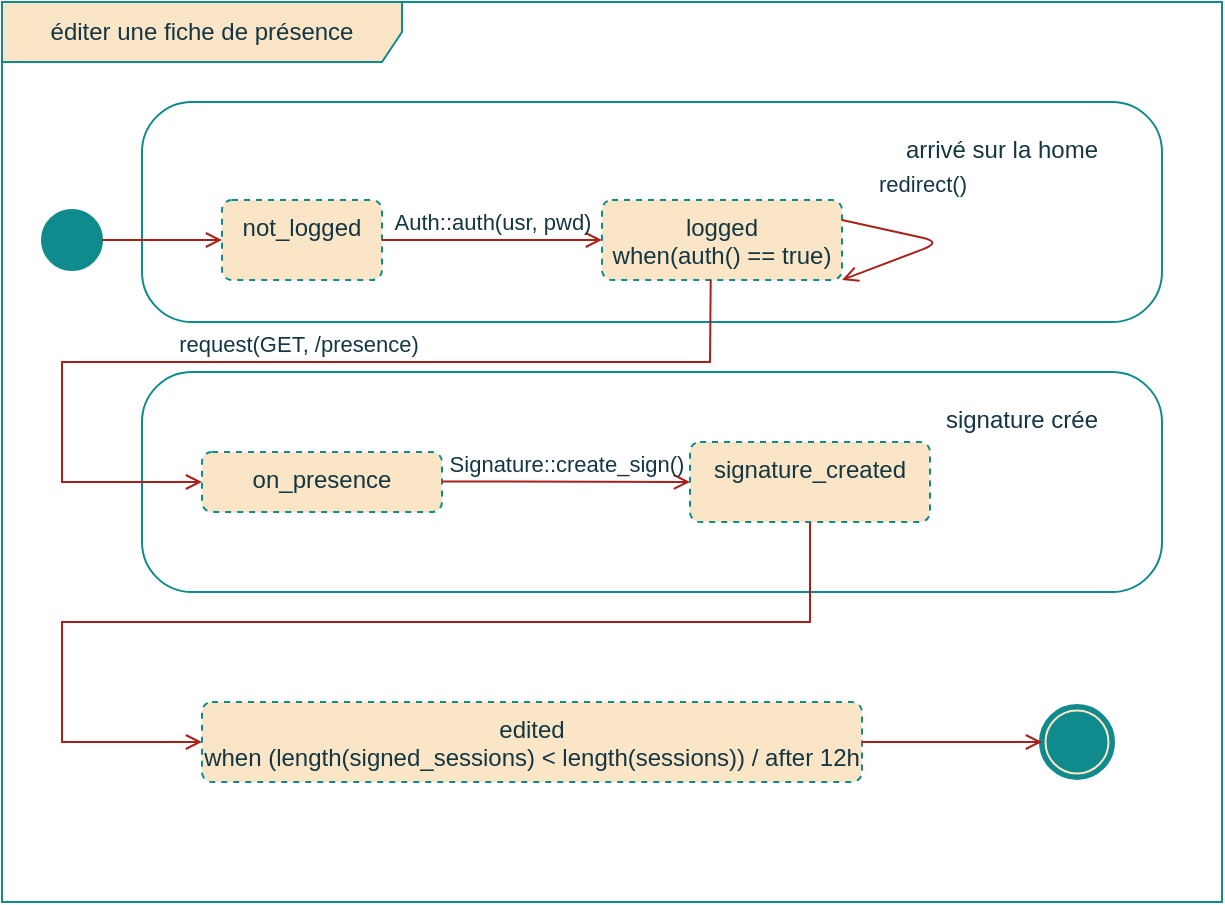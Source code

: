 <mxfile version="28.2.7">
  <diagram name="Page-1" id="EYg3MqegUCzYYS_CXkTB">
    <mxGraphModel dx="1064" dy="565" grid="1" gridSize="10" guides="1" tooltips="1" connect="1" arrows="1" fold="1" page="1" pageScale="1" pageWidth="827" pageHeight="1169" math="0" shadow="0">
      <root>
        <mxCell id="0" />
        <mxCell id="1" parent="0" />
        <mxCell id="wHHLx8FjQf187PXlfKUF-68" value="éditer une fiche de présence" style="shape=umlFrame;whiteSpace=wrap;html=1;pointerEvents=0;recursiveResize=0;container=1;collapsible=0;width=200;strokeColor=#0F8B8D;fontColor=#143642;fillColor=#FAE5C7;height=30;" vertex="1" parent="1">
          <mxGeometry x="50" y="10" width="610" height="450" as="geometry" />
        </mxCell>
        <mxCell id="wHHLx8FjQf187PXlfKUF-67" value="" style="ellipse;fillColor=strokeColor;html=1;strokeColor=#0F8B8D;fontColor=#143642;" vertex="1" parent="wHHLx8FjQf187PXlfKUF-68">
          <mxGeometry x="20" y="104" width="30" height="30" as="geometry" />
        </mxCell>
        <mxCell id="wHHLx8FjQf187PXlfKUF-69" value="arrivé sur la home" style="html=1;align=right;verticalAlign=top;rounded=1;absoluteArcSize=1;arcSize=50;dashed=0;spacingTop=10;spacingRight=30;whiteSpace=wrap;strokeColor=#0F8B8D;fontColor=#143642;fillColor=none;" vertex="1" parent="wHHLx8FjQf187PXlfKUF-68">
          <mxGeometry x="70" y="50" width="510" height="110" as="geometry" />
        </mxCell>
        <mxCell id="wHHLx8FjQf187PXlfKUF-71" value="not_logged" style="html=1;align=center;verticalAlign=top;rounded=1;absoluteArcSize=1;arcSize=10;dashed=1;whiteSpace=wrap;strokeColor=#0F8B8D;fontColor=#143642;fillColor=#FAE5C7;" vertex="1" parent="wHHLx8FjQf187PXlfKUF-68">
          <mxGeometry x="110" y="99" width="80" height="40" as="geometry" />
        </mxCell>
        <mxCell id="wHHLx8FjQf187PXlfKUF-76" value="" style="endArrow=open;html=1;rounded=0;align=center;verticalAlign=bottom;endFill=0;labelBackgroundColor=none;strokeColor=#A8201A;fontColor=#143642;fillColor=#FAE5C7;exitX=1;exitY=0.5;exitDx=0;exitDy=0;entryX=0;entryY=0.5;entryDx=0;entryDy=0;" edge="1" parent="wHHLx8FjQf187PXlfKUF-68" source="wHHLx8FjQf187PXlfKUF-67" target="wHHLx8FjQf187PXlfKUF-71">
          <mxGeometry relative="1" as="geometry">
            <mxPoint x="310" y="294" as="sourcePoint" />
            <mxPoint x="470" y="294" as="targetPoint" />
          </mxGeometry>
        </mxCell>
        <mxCell id="wHHLx8FjQf187PXlfKUF-77" value="" style="resizable=0;html=1;align=center;verticalAlign=top;labelBackgroundColor=none;strokeColor=#0F8B8D;fontColor=#143642;fillColor=#FAE5C7;" connectable="0" vertex="1" parent="wHHLx8FjQf187PXlfKUF-76">
          <mxGeometry relative="1" as="geometry" />
        </mxCell>
        <mxCell id="wHHLx8FjQf187PXlfKUF-78" value="&lt;div&gt;logged&lt;/div&gt;when(auth() == true)" style="html=1;align=center;verticalAlign=top;rounded=1;absoluteArcSize=1;arcSize=10;dashed=1;whiteSpace=wrap;strokeColor=#0F8B8D;fontColor=#143642;fillColor=#FAE5C7;" vertex="1" parent="wHHLx8FjQf187PXlfKUF-68">
          <mxGeometry x="300" y="99" width="120" height="40" as="geometry" />
        </mxCell>
        <mxCell id="wHHLx8FjQf187PXlfKUF-79" value="Auth::auth(usr, pwd)" style="endArrow=open;html=1;rounded=0;align=center;verticalAlign=bottom;endFill=0;labelBackgroundColor=none;strokeColor=#A8201A;fontColor=#143642;fillColor=#FAE5C7;exitX=1;exitY=0.5;exitDx=0;exitDy=0;entryX=0;entryY=0.5;entryDx=0;entryDy=0;" edge="1" parent="wHHLx8FjQf187PXlfKUF-68" source="wHHLx8FjQf187PXlfKUF-71" target="wHHLx8FjQf187PXlfKUF-78">
          <mxGeometry relative="1" as="geometry">
            <mxPoint x="310" y="294" as="sourcePoint" />
            <mxPoint x="470" y="294" as="targetPoint" />
          </mxGeometry>
        </mxCell>
        <mxCell id="wHHLx8FjQf187PXlfKUF-80" value="" style="resizable=0;html=1;align=center;verticalAlign=top;labelBackgroundColor=none;strokeColor=#0F8B8D;fontColor=#143642;fillColor=#FAE5C7;" connectable="0" vertex="1" parent="wHHLx8FjQf187PXlfKUF-79">
          <mxGeometry relative="1" as="geometry" />
        </mxCell>
        <mxCell id="wHHLx8FjQf187PXlfKUF-81" value="signature crée" style="html=1;align=right;verticalAlign=top;rounded=1;absoluteArcSize=1;arcSize=50;dashed=0;spacingTop=10;spacingRight=30;whiteSpace=wrap;strokeColor=#0F8B8D;fontColor=#143642;fillColor=none;" vertex="1" parent="wHHLx8FjQf187PXlfKUF-68">
          <mxGeometry x="70" y="185" width="510" height="110" as="geometry" />
        </mxCell>
        <mxCell id="wHHLx8FjQf187PXlfKUF-82" value="on_presence" style="html=1;align=center;verticalAlign=top;rounded=1;absoluteArcSize=1;arcSize=10;dashed=1;whiteSpace=wrap;strokeColor=#0F8B8D;fontColor=#143642;fillColor=#FAE5C7;" vertex="1" parent="wHHLx8FjQf187PXlfKUF-68">
          <mxGeometry x="100" y="225" width="120" height="30" as="geometry" />
        </mxCell>
        <mxCell id="wHHLx8FjQf187PXlfKUF-83" value="request(GET, /presence)" style="endArrow=open;html=1;rounded=0;align=center;verticalAlign=bottom;endFill=0;labelBackgroundColor=none;strokeColor=#A8201A;fontColor=#143642;fillColor=#FAE5C7;entryX=0;entryY=0.5;entryDx=0;entryDy=0;exitX=0.453;exitY=0.993;exitDx=0;exitDy=0;exitPerimeter=0;" edge="1" parent="wHHLx8FjQf187PXlfKUF-68" source="wHHLx8FjQf187PXlfKUF-78" target="wHHLx8FjQf187PXlfKUF-82">
          <mxGeometry relative="1" as="geometry">
            <mxPoint x="210" y="170" as="sourcePoint" />
            <mxPoint x="370" y="170" as="targetPoint" />
            <Array as="points">
              <mxPoint x="354" y="180" />
              <mxPoint x="30" y="180" />
              <mxPoint x="30" y="240" />
            </Array>
          </mxGeometry>
        </mxCell>
        <mxCell id="wHHLx8FjQf187PXlfKUF-84" value="" style="resizable=0;html=1;align=center;verticalAlign=top;labelBackgroundColor=none;strokeColor=#0F8B8D;fontColor=#143642;fillColor=#FAE5C7;" connectable="0" vertex="1" parent="wHHLx8FjQf187PXlfKUF-83">
          <mxGeometry relative="1" as="geometry" />
        </mxCell>
        <mxCell id="wHHLx8FjQf187PXlfKUF-85" value="signature_created" style="html=1;align=center;verticalAlign=top;rounded=1;absoluteArcSize=1;arcSize=10;dashed=1;whiteSpace=wrap;strokeColor=#0F8B8D;fontColor=#143642;fillColor=#FAE5C7;" vertex="1" parent="wHHLx8FjQf187PXlfKUF-68">
          <mxGeometry x="344" y="220" width="120" height="40" as="geometry" />
        </mxCell>
        <mxCell id="wHHLx8FjQf187PXlfKUF-86" value="Signature::create_sign()" style="endArrow=open;html=1;rounded=0;align=center;verticalAlign=bottom;endFill=0;labelBackgroundColor=none;strokeColor=#A8201A;fontColor=#143642;fillColor=#FAE5C7;exitX=1;exitY=0.5;exitDx=0;exitDy=0;entryX=0;entryY=0.5;entryDx=0;entryDy=0;" edge="1" parent="wHHLx8FjQf187PXlfKUF-68" target="wHHLx8FjQf187PXlfKUF-85">
          <mxGeometry relative="1" as="geometry">
            <mxPoint x="220" y="239.71" as="sourcePoint" />
            <mxPoint x="330" y="239.71" as="targetPoint" />
          </mxGeometry>
        </mxCell>
        <mxCell id="wHHLx8FjQf187PXlfKUF-87" value="" style="resizable=0;html=1;align=center;verticalAlign=top;labelBackgroundColor=none;strokeColor=#0F8B8D;fontColor=#143642;fillColor=#FAE5C7;" connectable="0" vertex="1" parent="wHHLx8FjQf187PXlfKUF-86">
          <mxGeometry relative="1" as="geometry" />
        </mxCell>
        <mxCell id="wHHLx8FjQf187PXlfKUF-89" value="redirect()" style="endArrow=open;html=1;rounded=1;align=center;verticalAlign=bottom;endFill=0;labelBackgroundColor=none;strokeColor=#A8201A;fontColor=#143642;fillColor=#FAE5C7;exitX=1;exitY=0.25;exitDx=0;exitDy=0;entryX=1;entryY=1;entryDx=0;entryDy=0;curved=0;" edge="1" parent="wHHLx8FjQf187PXlfKUF-68" source="wHHLx8FjQf187PXlfKUF-78" target="wHHLx8FjQf187PXlfKUF-78">
          <mxGeometry x="-0.291" y="17" relative="1" as="geometry">
            <mxPoint x="200" y="200" as="sourcePoint" />
            <mxPoint x="360" y="200" as="targetPoint" />
            <Array as="points">
              <mxPoint x="470" y="120" />
            </Array>
            <mxPoint as="offset" />
          </mxGeometry>
        </mxCell>
        <mxCell id="wHHLx8FjQf187PXlfKUF-90" value="" style="resizable=0;html=1;align=center;verticalAlign=top;labelBackgroundColor=none;strokeColor=#0F8B8D;fontColor=#143642;fillColor=#FAE5C7;" connectable="0" vertex="1" parent="wHHLx8FjQf187PXlfKUF-89">
          <mxGeometry relative="1" as="geometry" />
        </mxCell>
        <mxCell id="wHHLx8FjQf187PXlfKUF-92" value="&lt;div&gt;edited&lt;/div&gt;when (length(signed_sessions) &amp;lt; length(sessions)) / after 12h" style="html=1;align=center;verticalAlign=top;rounded=1;absoluteArcSize=1;arcSize=10;dashed=1;whiteSpace=wrap;strokeColor=#0F8B8D;fontColor=#143642;fillColor=#FAE5C7;" vertex="1" parent="wHHLx8FjQf187PXlfKUF-68">
          <mxGeometry x="100" y="350" width="330" height="40" as="geometry" />
        </mxCell>
        <mxCell id="wHHLx8FjQf187PXlfKUF-93" value="" style="endArrow=open;html=1;rounded=0;align=center;verticalAlign=bottom;endFill=0;labelBackgroundColor=none;strokeColor=#A8201A;fontColor=#143642;fillColor=#FAE5C7;exitX=0.5;exitY=1;exitDx=0;exitDy=0;entryX=0;entryY=0.5;entryDx=0;entryDy=0;" edge="1" parent="wHHLx8FjQf187PXlfKUF-68" source="wHHLx8FjQf187PXlfKUF-85" target="wHHLx8FjQf187PXlfKUF-92">
          <mxGeometry relative="1" as="geometry">
            <mxPoint x="180" y="300" as="sourcePoint" />
            <mxPoint x="340" y="300" as="targetPoint" />
            <Array as="points">
              <mxPoint x="404" y="310" />
              <mxPoint x="30" y="310" />
              <mxPoint x="30" y="370" />
            </Array>
          </mxGeometry>
        </mxCell>
        <mxCell id="wHHLx8FjQf187PXlfKUF-94" value="" style="resizable=0;html=1;align=center;verticalAlign=top;labelBackgroundColor=none;strokeColor=#0F8B8D;fontColor=#143642;fillColor=#FAE5C7;" connectable="0" vertex="1" parent="wHHLx8FjQf187PXlfKUF-93">
          <mxGeometry relative="1" as="geometry" />
        </mxCell>
        <mxCell id="wHHLx8FjQf187PXlfKUF-95" value="" style="points=[[0.145,0.145,0],[0.5,0,0],[0.855,0.145,0],[1,0.5,0],[0.855,0.855,0],[0.5,1,0],[0.145,0.855,0],[0,0.5,0]];shape=mxgraph.bpmn.event;html=1;verticalLabelPosition=bottom;labelBackgroundColor=#ffffff;verticalAlign=top;align=center;perimeter=ellipsePerimeter;outlineConnect=0;aspect=fixed;outline=end;symbol=terminate;strokeColor=#0F8B8D;fontColor=#143642;fillColor=#FAE5C7;" vertex="1" parent="wHHLx8FjQf187PXlfKUF-68">
          <mxGeometry x="520" y="352.5" width="35" height="35" as="geometry" />
        </mxCell>
        <mxCell id="wHHLx8FjQf187PXlfKUF-96" value="" style="endArrow=open;html=1;rounded=0;align=center;verticalAlign=bottom;endFill=0;labelBackgroundColor=none;strokeColor=#A8201A;fontColor=#143642;fillColor=#FAE5C7;entryX=0;entryY=0.5;entryDx=0;entryDy=0;entryPerimeter=0;exitX=1;exitY=0.5;exitDx=0;exitDy=0;" edge="1" parent="wHHLx8FjQf187PXlfKUF-68" source="wHHLx8FjQf187PXlfKUF-92" target="wHHLx8FjQf187PXlfKUF-95">
          <mxGeometry relative="1" as="geometry">
            <mxPoint x="300" y="250" as="sourcePoint" />
            <mxPoint x="460" y="250" as="targetPoint" />
          </mxGeometry>
        </mxCell>
        <mxCell id="wHHLx8FjQf187PXlfKUF-97" value="" style="resizable=0;html=1;align=center;verticalAlign=top;labelBackgroundColor=none;strokeColor=#0F8B8D;fontColor=#143642;fillColor=#FAE5C7;" connectable="0" vertex="1" parent="wHHLx8FjQf187PXlfKUF-96">
          <mxGeometry relative="1" as="geometry" />
        </mxCell>
      </root>
    </mxGraphModel>
  </diagram>
</mxfile>
